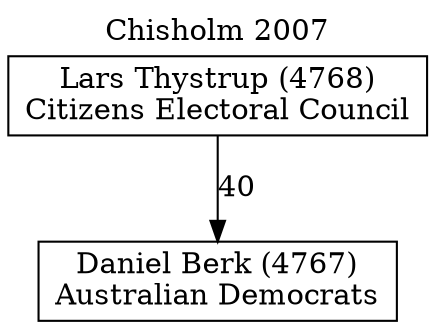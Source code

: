 // House preference flow
digraph "Daniel Berk (4767)_Chisholm_2007" {
	graph [label="Chisholm 2007" labelloc=t mclimit=10]
	node [shape=box]
	"Daniel Berk (4767)" [label="Daniel Berk (4767)
Australian Democrats"]
	"Lars Thystrup (4768)" [label="Lars Thystrup (4768)
Citizens Electoral Council"]
	"Lars Thystrup (4768)" -> "Daniel Berk (4767)" [label=40]
}
